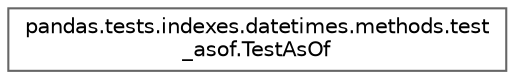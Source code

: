 digraph "Graphical Class Hierarchy"
{
 // LATEX_PDF_SIZE
  bgcolor="transparent";
  edge [fontname=Helvetica,fontsize=10,labelfontname=Helvetica,labelfontsize=10];
  node [fontname=Helvetica,fontsize=10,shape=box,height=0.2,width=0.4];
  rankdir="LR";
  Node0 [id="Node000000",label="pandas.tests.indexes.datetimes.methods.test\l_asof.TestAsOf",height=0.2,width=0.4,color="grey40", fillcolor="white", style="filled",URL="$d5/dbc/classpandas_1_1tests_1_1indexes_1_1datetimes_1_1methods_1_1test__asof_1_1TestAsOf.html",tooltip=" "];
}
